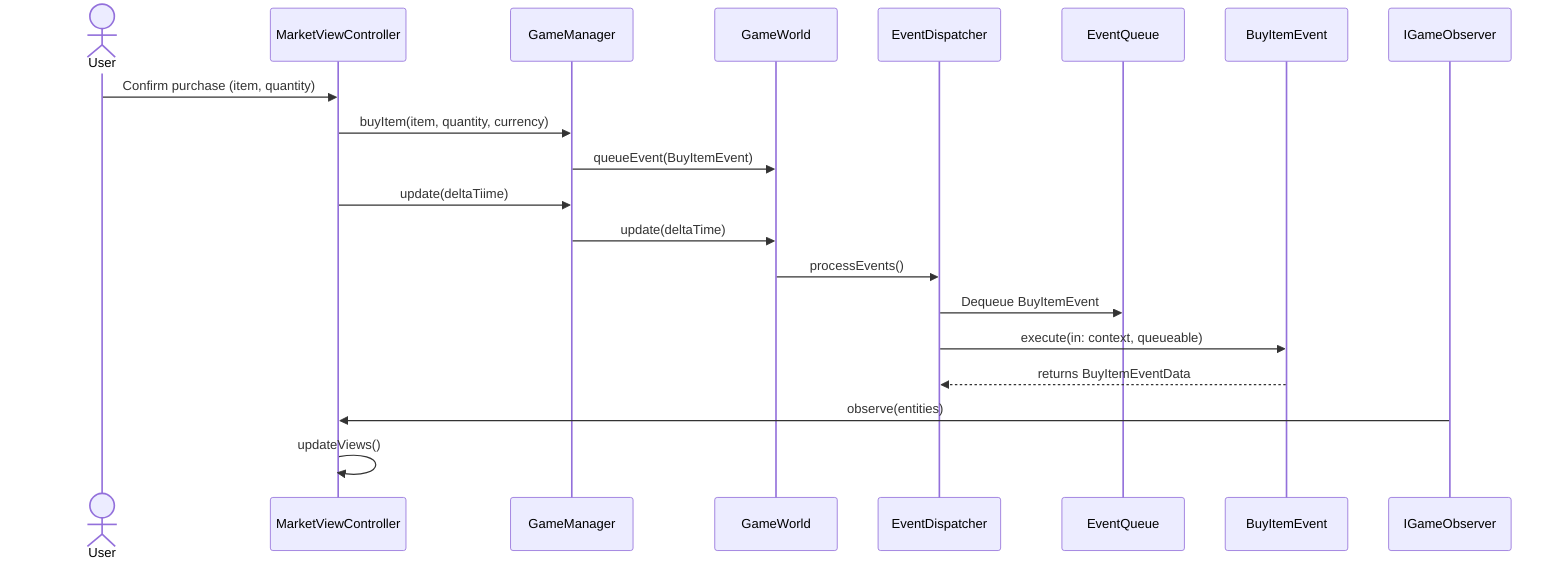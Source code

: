 sequenceDiagram
    actor U as User
    participant MVC as MarketViewController
    participant GM as GameManager
    participant GW as GameWorld
    participant ED as EventDispatcher
    participant EQ as EventQueue
    participant E as BuyItemEvent
    participant Obs as IGameObserver
    
    %% Purchase initiation
    U->>MVC: Confirm purchase (item, quantity)
    MVC->>GM: buyItem(item, quantity, currency)
    GM->>GW: queueEvent(BuyItemEvent)
    
    %% Update cycle triggered by GameManager
    MVC->>GM:update(deltaTiime)
    GM->>GW: update(deltaTime)
    GW->>ED: processEvents()
    ED->>EQ: Dequeue BuyItemEvent
    ED->>E: execute(in: context, queueable)
    E-->>ED: returns BuyItemEventData
    
    %% Observer (MarketViewController) updates UI
    Obs->>MVC: observe(entities)
    MVC->>MVC: updateViews()